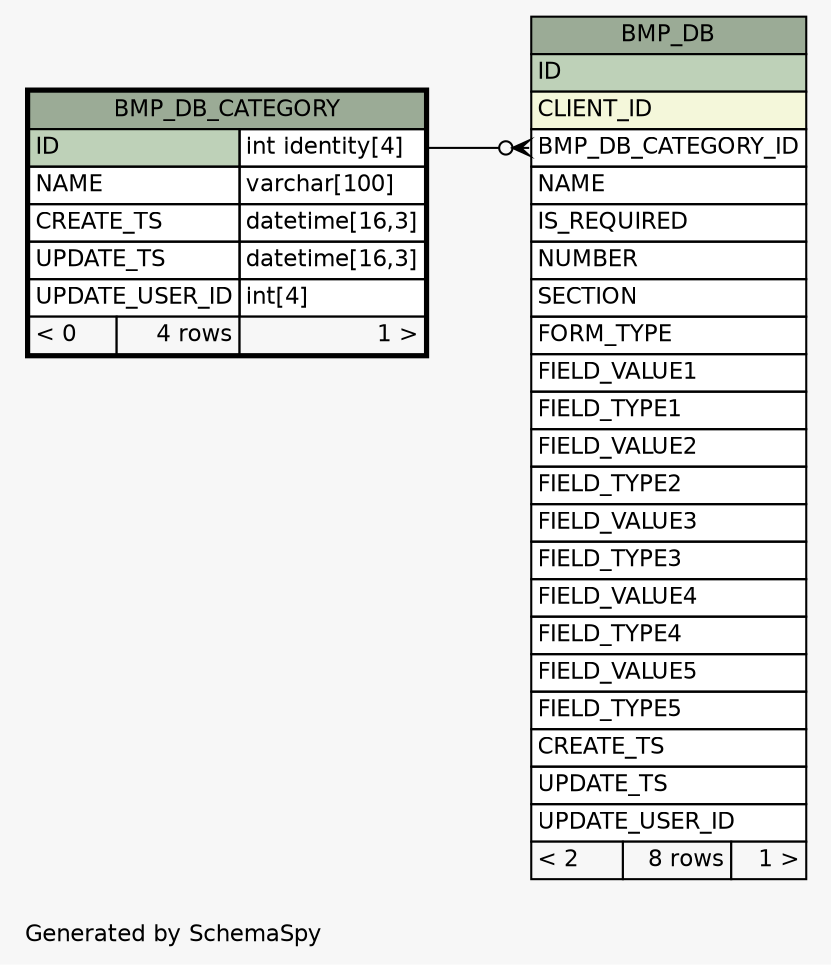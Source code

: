 // dot 2.28.0 on Windows 7 6.1
// SchemaSpy rev 590
digraph "oneDegreeRelationshipsDiagram" {
  graph [
    rankdir="RL"
    bgcolor="#f7f7f7"
    label="\nGenerated by SchemaSpy"
    labeljust="l"
    nodesep="0.18"
    ranksep="0.46"
    fontname="Helvetica"
    fontsize="11"
  ];
  node [
    fontname="Helvetica"
    fontsize="11"
    shape="plaintext"
  ];
  edge [
    arrowsize="0.8"
  ];
  "BMP_DB":"BMP_DB_CATEGORY_ID":w -> "BMP_DB_CATEGORY":"ID.type":e [arrowhead=none dir=back arrowtail=crowodot];
  "BMP_DB" [
    label=<
    <TABLE BORDER="0" CELLBORDER="1" CELLSPACING="0" BGCOLOR="#ffffff">
      <TR><TD COLSPAN="3" BGCOLOR="#9bab96" ALIGN="CENTER">BMP_DB</TD></TR>
      <TR><TD PORT="ID" COLSPAN="3" BGCOLOR="#bed1b8" ALIGN="LEFT">ID</TD></TR>
      <TR><TD PORT="CLIENT_ID" COLSPAN="3" BGCOLOR="#f4f7da" ALIGN="LEFT">CLIENT_ID</TD></TR>
      <TR><TD PORT="BMP_DB_CATEGORY_ID" COLSPAN="3" ALIGN="LEFT">BMP_DB_CATEGORY_ID</TD></TR>
      <TR><TD PORT="NAME" COLSPAN="3" ALIGN="LEFT">NAME</TD></TR>
      <TR><TD PORT="IS_REQUIRED" COLSPAN="3" ALIGN="LEFT">IS_REQUIRED</TD></TR>
      <TR><TD PORT="NUMBER" COLSPAN="3" ALIGN="LEFT">NUMBER</TD></TR>
      <TR><TD PORT="SECTION" COLSPAN="3" ALIGN="LEFT">SECTION</TD></TR>
      <TR><TD PORT="FORM_TYPE" COLSPAN="3" ALIGN="LEFT">FORM_TYPE</TD></TR>
      <TR><TD PORT="FIELD_VALUE1" COLSPAN="3" ALIGN="LEFT">FIELD_VALUE1</TD></TR>
      <TR><TD PORT="FIELD_TYPE1" COLSPAN="3" ALIGN="LEFT">FIELD_TYPE1</TD></TR>
      <TR><TD PORT="FIELD_VALUE2" COLSPAN="3" ALIGN="LEFT">FIELD_VALUE2</TD></TR>
      <TR><TD PORT="FIELD_TYPE2" COLSPAN="3" ALIGN="LEFT">FIELD_TYPE2</TD></TR>
      <TR><TD PORT="FIELD_VALUE3" COLSPAN="3" ALIGN="LEFT">FIELD_VALUE3</TD></TR>
      <TR><TD PORT="FIELD_TYPE3" COLSPAN="3" ALIGN="LEFT">FIELD_TYPE3</TD></TR>
      <TR><TD PORT="FIELD_VALUE4" COLSPAN="3" ALIGN="LEFT">FIELD_VALUE4</TD></TR>
      <TR><TD PORT="FIELD_TYPE4" COLSPAN="3" ALIGN="LEFT">FIELD_TYPE4</TD></TR>
      <TR><TD PORT="FIELD_VALUE5" COLSPAN="3" ALIGN="LEFT">FIELD_VALUE5</TD></TR>
      <TR><TD PORT="FIELD_TYPE5" COLSPAN="3" ALIGN="LEFT">FIELD_TYPE5</TD></TR>
      <TR><TD PORT="CREATE_TS" COLSPAN="3" ALIGN="LEFT">CREATE_TS</TD></TR>
      <TR><TD PORT="UPDATE_TS" COLSPAN="3" ALIGN="LEFT">UPDATE_TS</TD></TR>
      <TR><TD PORT="UPDATE_USER_ID" COLSPAN="3" ALIGN="LEFT">UPDATE_USER_ID</TD></TR>
      <TR><TD ALIGN="LEFT" BGCOLOR="#f7f7f7">&lt; 2</TD><TD ALIGN="RIGHT" BGCOLOR="#f7f7f7">8 rows</TD><TD ALIGN="RIGHT" BGCOLOR="#f7f7f7">1 &gt;</TD></TR>
    </TABLE>>
    URL="BMP_DB.html"
    tooltip="BMP_DB"
  ];
  "BMP_DB_CATEGORY" [
    label=<
    <TABLE BORDER="2" CELLBORDER="1" CELLSPACING="0" BGCOLOR="#ffffff">
      <TR><TD COLSPAN="3" BGCOLOR="#9bab96" ALIGN="CENTER">BMP_DB_CATEGORY</TD></TR>
      <TR><TD PORT="ID" COLSPAN="2" BGCOLOR="#bed1b8" ALIGN="LEFT">ID</TD><TD PORT="ID.type" ALIGN="LEFT">int identity[4]</TD></TR>
      <TR><TD PORT="NAME" COLSPAN="2" ALIGN="LEFT">NAME</TD><TD PORT="NAME.type" ALIGN="LEFT">varchar[100]</TD></TR>
      <TR><TD PORT="CREATE_TS" COLSPAN="2" ALIGN="LEFT">CREATE_TS</TD><TD PORT="CREATE_TS.type" ALIGN="LEFT">datetime[16,3]</TD></TR>
      <TR><TD PORT="UPDATE_TS" COLSPAN="2" ALIGN="LEFT">UPDATE_TS</TD><TD PORT="UPDATE_TS.type" ALIGN="LEFT">datetime[16,3]</TD></TR>
      <TR><TD PORT="UPDATE_USER_ID" COLSPAN="2" ALIGN="LEFT">UPDATE_USER_ID</TD><TD PORT="UPDATE_USER_ID.type" ALIGN="LEFT">int[4]</TD></TR>
      <TR><TD ALIGN="LEFT" BGCOLOR="#f7f7f7">&lt; 0</TD><TD ALIGN="RIGHT" BGCOLOR="#f7f7f7">4 rows</TD><TD ALIGN="RIGHT" BGCOLOR="#f7f7f7">1 &gt;</TD></TR>
    </TABLE>>
    URL="BMP_DB_CATEGORY.html"
    tooltip="BMP_DB_CATEGORY"
  ];
}
